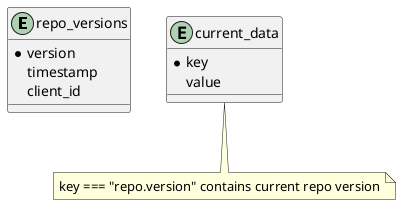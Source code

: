 @startuml
skinparam linetype ortho

entity repo_versions {
    * version
    timestamp
    client_id
}

entity current_data {
    *key
    value
}

note bottom of current_data
key === "repo.version" contains current repo version
end note
@enduml
